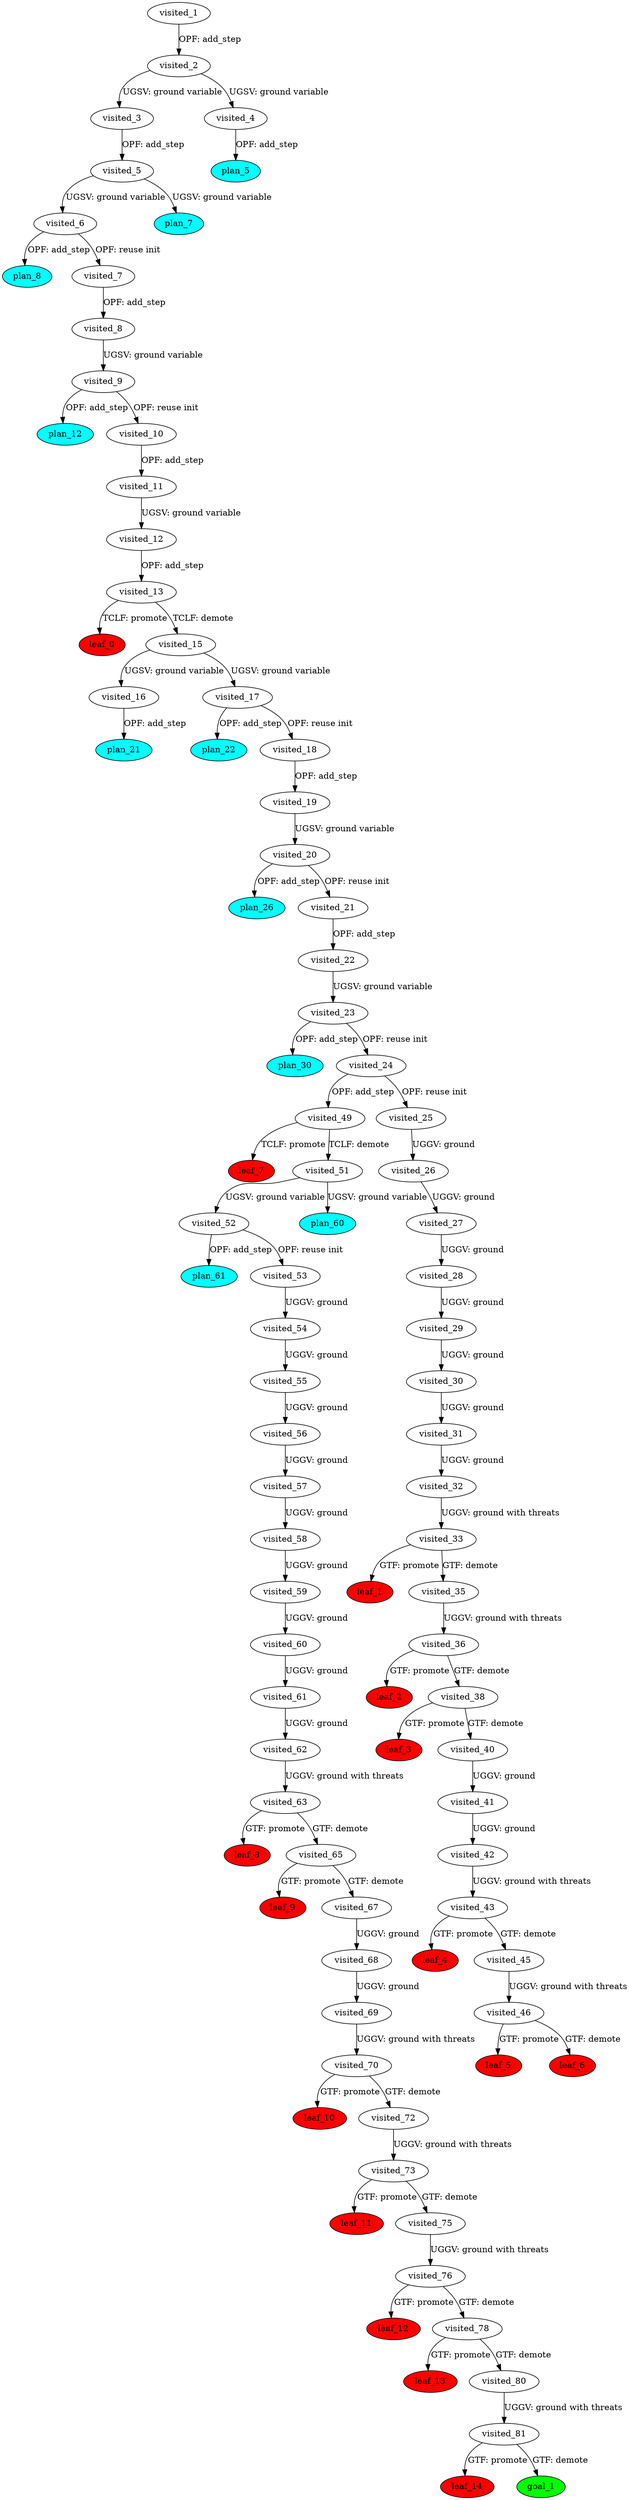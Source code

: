 digraph {
	"0f34bd08-8e10-a3c7-0b4b-af231c4dacfd" [label=plan_0 fillcolor=cyan style=filled]
	"0f34bd08-8e10-a3c7-0b4b-af231c4dacfd" [label=visited_1 fillcolor=white style=filled]
	"c6e9c9c4-df46-6896-cdbc-3b08abc9fbb3" [label=plan_1 fillcolor=cyan style=filled]
	"0f34bd08-8e10-a3c7-0b4b-af231c4dacfd" -> "c6e9c9c4-df46-6896-cdbc-3b08abc9fbb3" [label="OPF: add_step"]
	"c6e9c9c4-df46-6896-cdbc-3b08abc9fbb3" [label=visited_2 fillcolor=white style=filled]
	"6a3098aa-6729-fb46-4418-dce5fad5ab17" [label=plan_2 fillcolor=cyan style=filled]
	"c6e9c9c4-df46-6896-cdbc-3b08abc9fbb3" -> "6a3098aa-6729-fb46-4418-dce5fad5ab17" [label="UGSV: ground variable"]
	"f70f8b81-4f83-90da-19a4-8e556cf1bb98" [label=plan_3 fillcolor=cyan style=filled]
	"c6e9c9c4-df46-6896-cdbc-3b08abc9fbb3" -> "f70f8b81-4f83-90da-19a4-8e556cf1bb98" [label="UGSV: ground variable"]
	"6a3098aa-6729-fb46-4418-dce5fad5ab17" [label=visited_3 fillcolor=white style=filled]
	"066208b6-96dd-4b80-a078-6e8f54909f0a" [label=plan_4 fillcolor=cyan style=filled]
	"6a3098aa-6729-fb46-4418-dce5fad5ab17" -> "066208b6-96dd-4b80-a078-6e8f54909f0a" [label="OPF: add_step"]
	"f70f8b81-4f83-90da-19a4-8e556cf1bb98" [label=visited_4 fillcolor=white style=filled]
	"aaef0591-3fd1-80e5-50a6-eb2200c65ec8" [label=plan_5 fillcolor=cyan style=filled]
	"f70f8b81-4f83-90da-19a4-8e556cf1bb98" -> "aaef0591-3fd1-80e5-50a6-eb2200c65ec8" [label="OPF: add_step"]
	"066208b6-96dd-4b80-a078-6e8f54909f0a" [label=visited_5 fillcolor=white style=filled]
	"6a21ab97-d04c-5e8e-1eca-88d3af665d67" [label=plan_6 fillcolor=cyan style=filled]
	"066208b6-96dd-4b80-a078-6e8f54909f0a" -> "6a21ab97-d04c-5e8e-1eca-88d3af665d67" [label="UGSV: ground variable"]
	"bff9e3b2-8e79-8982-9a5d-5ace61d9407c" [label=plan_7 fillcolor=cyan style=filled]
	"066208b6-96dd-4b80-a078-6e8f54909f0a" -> "bff9e3b2-8e79-8982-9a5d-5ace61d9407c" [label="UGSV: ground variable"]
	"6a21ab97-d04c-5e8e-1eca-88d3af665d67" [label=visited_6 fillcolor=white style=filled]
	"e877a70d-692f-e76c-1a20-4dcc4ae8e236" [label=plan_8 fillcolor=cyan style=filled]
	"6a21ab97-d04c-5e8e-1eca-88d3af665d67" -> "e877a70d-692f-e76c-1a20-4dcc4ae8e236" [label="OPF: add_step"]
	"9c4cc0fd-fee4-4434-1d2b-11d0e976d79f" [label=plan_9 fillcolor=cyan style=filled]
	"6a21ab97-d04c-5e8e-1eca-88d3af665d67" -> "9c4cc0fd-fee4-4434-1d2b-11d0e976d79f" [label="OPF: reuse init"]
	"9c4cc0fd-fee4-4434-1d2b-11d0e976d79f" [label=visited_7 fillcolor=white style=filled]
	"11269f9e-03c0-ca01-ce98-6e40723182d4" [label=plan_10 fillcolor=cyan style=filled]
	"9c4cc0fd-fee4-4434-1d2b-11d0e976d79f" -> "11269f9e-03c0-ca01-ce98-6e40723182d4" [label="OPF: add_step"]
	"11269f9e-03c0-ca01-ce98-6e40723182d4" [label=visited_8 fillcolor=white style=filled]
	"156c992b-cc97-7171-f926-393cf1974022" [label=plan_11 fillcolor=cyan style=filled]
	"11269f9e-03c0-ca01-ce98-6e40723182d4" -> "156c992b-cc97-7171-f926-393cf1974022" [label="UGSV: ground variable"]
	"156c992b-cc97-7171-f926-393cf1974022" [label=visited_9 fillcolor=white style=filled]
	"b3aa475c-af31-4f40-5e8f-7d7e3c36c559" [label=plan_12 fillcolor=cyan style=filled]
	"156c992b-cc97-7171-f926-393cf1974022" -> "b3aa475c-af31-4f40-5e8f-7d7e3c36c559" [label="OPF: add_step"]
	"6624f8ed-ed96-5f31-8bef-2ae1f87339cc" [label=plan_13 fillcolor=cyan style=filled]
	"156c992b-cc97-7171-f926-393cf1974022" -> "6624f8ed-ed96-5f31-8bef-2ae1f87339cc" [label="OPF: reuse init"]
	"6624f8ed-ed96-5f31-8bef-2ae1f87339cc" [label=visited_10 fillcolor=white style=filled]
	"88fc929a-4dda-6b87-4291-b38ce4e7e7a3" [label=plan_14 fillcolor=cyan style=filled]
	"6624f8ed-ed96-5f31-8bef-2ae1f87339cc" -> "88fc929a-4dda-6b87-4291-b38ce4e7e7a3" [label="OPF: add_step"]
	"88fc929a-4dda-6b87-4291-b38ce4e7e7a3" [label=visited_11 fillcolor=white style=filled]
	"673a0c97-987e-828b-4caf-ae2b15caf379" [label=plan_15 fillcolor=cyan style=filled]
	"88fc929a-4dda-6b87-4291-b38ce4e7e7a3" -> "673a0c97-987e-828b-4caf-ae2b15caf379" [label="UGSV: ground variable"]
	"673a0c97-987e-828b-4caf-ae2b15caf379" [label=visited_12 fillcolor=white style=filled]
	"82ca3ac9-2867-9c72-ef24-5e07158327a4" [label=plan_16 fillcolor=cyan style=filled]
	"673a0c97-987e-828b-4caf-ae2b15caf379" -> "82ca3ac9-2867-9c72-ef24-5e07158327a4" [label="OPF: add_step"]
	"82ca3ac9-2867-9c72-ef24-5e07158327a4" [label=visited_13 fillcolor=white style=filled]
	"7e8e148b-0b44-f907-6d59-ae125ac7b94d" [label=plan_17 fillcolor=cyan style=filled]
	"82ca3ac9-2867-9c72-ef24-5e07158327a4" -> "7e8e148b-0b44-f907-6d59-ae125ac7b94d" [label="TCLF: promote"]
	"3f843c8f-a46f-87b5-8d45-e921e64b5523" [label=plan_18 fillcolor=cyan style=filled]
	"82ca3ac9-2867-9c72-ef24-5e07158327a4" -> "3f843c8f-a46f-87b5-8d45-e921e64b5523" [label="TCLF: demote"]
	"7e8e148b-0b44-f907-6d59-ae125ac7b94d" [label=visited_14 fillcolor=white style=filled]
	"7e8e148b-0b44-f907-6d59-ae125ac7b94d" [label=leaf_0 fillcolor=red style=filled]
	"3f843c8f-a46f-87b5-8d45-e921e64b5523" [label=visited_15 fillcolor=white style=filled]
	"ac97e067-48bb-ec17-7ccd-3eb62d51ca94" [label=plan_19 fillcolor=cyan style=filled]
	"3f843c8f-a46f-87b5-8d45-e921e64b5523" -> "ac97e067-48bb-ec17-7ccd-3eb62d51ca94" [label="UGSV: ground variable"]
	"8d9f42bc-b0e0-d156-cef8-8a52e4cda3b9" [label=plan_20 fillcolor=cyan style=filled]
	"3f843c8f-a46f-87b5-8d45-e921e64b5523" -> "8d9f42bc-b0e0-d156-cef8-8a52e4cda3b9" [label="UGSV: ground variable"]
	"ac97e067-48bb-ec17-7ccd-3eb62d51ca94" [label=visited_16 fillcolor=white style=filled]
	"b90db373-5553-9a05-3960-a10e8ee56246" [label=plan_21 fillcolor=cyan style=filled]
	"ac97e067-48bb-ec17-7ccd-3eb62d51ca94" -> "b90db373-5553-9a05-3960-a10e8ee56246" [label="OPF: add_step"]
	"8d9f42bc-b0e0-d156-cef8-8a52e4cda3b9" [label=visited_17 fillcolor=white style=filled]
	"56885791-8f92-c2c3-2727-aea402f93785" [label=plan_22 fillcolor=cyan style=filled]
	"8d9f42bc-b0e0-d156-cef8-8a52e4cda3b9" -> "56885791-8f92-c2c3-2727-aea402f93785" [label="OPF: add_step"]
	"fcce4fb6-fd97-a595-26be-21e57ac20f0f" [label=plan_23 fillcolor=cyan style=filled]
	"8d9f42bc-b0e0-d156-cef8-8a52e4cda3b9" -> "fcce4fb6-fd97-a595-26be-21e57ac20f0f" [label="OPF: reuse init"]
	"fcce4fb6-fd97-a595-26be-21e57ac20f0f" [label=visited_18 fillcolor=white style=filled]
	"9a18e6bb-71f6-f1a8-86f7-3047c0bdbeaf" [label=plan_24 fillcolor=cyan style=filled]
	"fcce4fb6-fd97-a595-26be-21e57ac20f0f" -> "9a18e6bb-71f6-f1a8-86f7-3047c0bdbeaf" [label="OPF: add_step"]
	"9a18e6bb-71f6-f1a8-86f7-3047c0bdbeaf" [label=visited_19 fillcolor=white style=filled]
	"e8f66646-059d-42e6-b348-f0fed47ebb90" [label=plan_25 fillcolor=cyan style=filled]
	"9a18e6bb-71f6-f1a8-86f7-3047c0bdbeaf" -> "e8f66646-059d-42e6-b348-f0fed47ebb90" [label="UGSV: ground variable"]
	"e8f66646-059d-42e6-b348-f0fed47ebb90" [label=visited_20 fillcolor=white style=filled]
	"f4c621ef-e80b-bc7a-5c3d-ae7b2a630401" [label=plan_26 fillcolor=cyan style=filled]
	"e8f66646-059d-42e6-b348-f0fed47ebb90" -> "f4c621ef-e80b-bc7a-5c3d-ae7b2a630401" [label="OPF: add_step"]
	"00bae133-babf-9447-e855-6690f4d85745" [label=plan_27 fillcolor=cyan style=filled]
	"e8f66646-059d-42e6-b348-f0fed47ebb90" -> "00bae133-babf-9447-e855-6690f4d85745" [label="OPF: reuse init"]
	"00bae133-babf-9447-e855-6690f4d85745" [label=visited_21 fillcolor=white style=filled]
	"d554fadf-7633-9d1d-6694-940dddc5c146" [label=plan_28 fillcolor=cyan style=filled]
	"00bae133-babf-9447-e855-6690f4d85745" -> "d554fadf-7633-9d1d-6694-940dddc5c146" [label="OPF: add_step"]
	"d554fadf-7633-9d1d-6694-940dddc5c146" [label=visited_22 fillcolor=white style=filled]
	"0c9ef5aa-a8ef-a3a9-cdb7-5f5750452f2b" [label=plan_29 fillcolor=cyan style=filled]
	"d554fadf-7633-9d1d-6694-940dddc5c146" -> "0c9ef5aa-a8ef-a3a9-cdb7-5f5750452f2b" [label="UGSV: ground variable"]
	"0c9ef5aa-a8ef-a3a9-cdb7-5f5750452f2b" [label=visited_23 fillcolor=white style=filled]
	"2e3a9584-adf5-38fc-995f-2694b8edffe8" [label=plan_30 fillcolor=cyan style=filled]
	"0c9ef5aa-a8ef-a3a9-cdb7-5f5750452f2b" -> "2e3a9584-adf5-38fc-995f-2694b8edffe8" [label="OPF: add_step"]
	"a7f3cf5c-9818-13c7-0657-894f0c953522" [label=plan_31 fillcolor=cyan style=filled]
	"0c9ef5aa-a8ef-a3a9-cdb7-5f5750452f2b" -> "a7f3cf5c-9818-13c7-0657-894f0c953522" [label="OPF: reuse init"]
	"a7f3cf5c-9818-13c7-0657-894f0c953522" [label=visited_24 fillcolor=white style=filled]
	"ce972144-4d17-094c-9288-cbf5a6bd63a4" [label=plan_32 fillcolor=cyan style=filled]
	"a7f3cf5c-9818-13c7-0657-894f0c953522" -> "ce972144-4d17-094c-9288-cbf5a6bd63a4" [label="OPF: add_step"]
	"f6fa5eb6-51a5-8b4e-c49c-00424efb4227" [label=plan_33 fillcolor=cyan style=filled]
	"a7f3cf5c-9818-13c7-0657-894f0c953522" -> "f6fa5eb6-51a5-8b4e-c49c-00424efb4227" [label="OPF: reuse init"]
	"f6fa5eb6-51a5-8b4e-c49c-00424efb4227" [label=visited_25 fillcolor=white style=filled]
	"81a4dce0-c800-9f5e-3139-c12d3881efd7" [label=plan_34 fillcolor=cyan style=filled]
	"f6fa5eb6-51a5-8b4e-c49c-00424efb4227" -> "81a4dce0-c800-9f5e-3139-c12d3881efd7" [label="UGGV: ground"]
	"81a4dce0-c800-9f5e-3139-c12d3881efd7" [label=visited_26 fillcolor=white style=filled]
	"6cd6b9e1-0765-6c22-9bcd-e988ce25d281" [label=plan_35 fillcolor=cyan style=filled]
	"81a4dce0-c800-9f5e-3139-c12d3881efd7" -> "6cd6b9e1-0765-6c22-9bcd-e988ce25d281" [label="UGGV: ground"]
	"6cd6b9e1-0765-6c22-9bcd-e988ce25d281" [label=visited_27 fillcolor=white style=filled]
	"c84042f9-db66-cc53-3e15-91ee217fc48c" [label=plan_36 fillcolor=cyan style=filled]
	"6cd6b9e1-0765-6c22-9bcd-e988ce25d281" -> "c84042f9-db66-cc53-3e15-91ee217fc48c" [label="UGGV: ground"]
	"c84042f9-db66-cc53-3e15-91ee217fc48c" [label=visited_28 fillcolor=white style=filled]
	"6789278d-cc86-ac85-4212-173f5e997f0d" [label=plan_37 fillcolor=cyan style=filled]
	"c84042f9-db66-cc53-3e15-91ee217fc48c" -> "6789278d-cc86-ac85-4212-173f5e997f0d" [label="UGGV: ground"]
	"6789278d-cc86-ac85-4212-173f5e997f0d" [label=visited_29 fillcolor=white style=filled]
	"217c82b1-c884-fac6-619a-4805e03a0ab6" [label=plan_38 fillcolor=cyan style=filled]
	"6789278d-cc86-ac85-4212-173f5e997f0d" -> "217c82b1-c884-fac6-619a-4805e03a0ab6" [label="UGGV: ground"]
	"217c82b1-c884-fac6-619a-4805e03a0ab6" [label=visited_30 fillcolor=white style=filled]
	"c53a8da2-2f2f-f254-a22f-3da5dab2a215" [label=plan_39 fillcolor=cyan style=filled]
	"217c82b1-c884-fac6-619a-4805e03a0ab6" -> "c53a8da2-2f2f-f254-a22f-3da5dab2a215" [label="UGGV: ground"]
	"c53a8da2-2f2f-f254-a22f-3da5dab2a215" [label=visited_31 fillcolor=white style=filled]
	"4a086284-b35a-6b1c-5625-583a6b32264f" [label=plan_40 fillcolor=cyan style=filled]
	"c53a8da2-2f2f-f254-a22f-3da5dab2a215" -> "4a086284-b35a-6b1c-5625-583a6b32264f" [label="UGGV: ground"]
	"4a086284-b35a-6b1c-5625-583a6b32264f" [label=visited_32 fillcolor=white style=filled]
	"58d687f6-9bb5-a052-9a88-d62a55812914" [label=plan_41 fillcolor=cyan style=filled]
	"4a086284-b35a-6b1c-5625-583a6b32264f" -> "58d687f6-9bb5-a052-9a88-d62a55812914" [label="UGGV: ground with threats"]
	"58d687f6-9bb5-a052-9a88-d62a55812914" [label=visited_33 fillcolor=white style=filled]
	"02580dcb-0dbf-38ed-ece3-e35d3a99542f" [label=plan_42 fillcolor=cyan style=filled]
	"58d687f6-9bb5-a052-9a88-d62a55812914" -> "02580dcb-0dbf-38ed-ece3-e35d3a99542f" [label="GTF: promote"]
	"6ced484e-acde-5588-ee92-0236b1ddecb7" [label=plan_43 fillcolor=cyan style=filled]
	"58d687f6-9bb5-a052-9a88-d62a55812914" -> "6ced484e-acde-5588-ee92-0236b1ddecb7" [label="GTF: demote"]
	"02580dcb-0dbf-38ed-ece3-e35d3a99542f" [label=visited_34 fillcolor=white style=filled]
	"02580dcb-0dbf-38ed-ece3-e35d3a99542f" [label=leaf_1 fillcolor=red style=filled]
	"6ced484e-acde-5588-ee92-0236b1ddecb7" [label=visited_35 fillcolor=white style=filled]
	"2e58e57a-4b4a-f20d-26f3-af262cc6c3c2" [label=plan_44 fillcolor=cyan style=filled]
	"6ced484e-acde-5588-ee92-0236b1ddecb7" -> "2e58e57a-4b4a-f20d-26f3-af262cc6c3c2" [label="UGGV: ground with threats"]
	"2e58e57a-4b4a-f20d-26f3-af262cc6c3c2" [label=visited_36 fillcolor=white style=filled]
	"73b171e5-cc56-4dff-c314-d41cf699734e" [label=plan_45 fillcolor=cyan style=filled]
	"2e58e57a-4b4a-f20d-26f3-af262cc6c3c2" -> "73b171e5-cc56-4dff-c314-d41cf699734e" [label="GTF: promote"]
	"7a761f37-e1a0-6de2-f6de-974a6d9d5598" [label=plan_46 fillcolor=cyan style=filled]
	"2e58e57a-4b4a-f20d-26f3-af262cc6c3c2" -> "7a761f37-e1a0-6de2-f6de-974a6d9d5598" [label="GTF: demote"]
	"73b171e5-cc56-4dff-c314-d41cf699734e" [label=visited_37 fillcolor=white style=filled]
	"73b171e5-cc56-4dff-c314-d41cf699734e" [label=leaf_2 fillcolor=red style=filled]
	"7a761f37-e1a0-6de2-f6de-974a6d9d5598" [label=visited_38 fillcolor=white style=filled]
	"4f848c31-7954-af2d-a819-d4b9b1a6aed3" [label=plan_47 fillcolor=cyan style=filled]
	"7a761f37-e1a0-6de2-f6de-974a6d9d5598" -> "4f848c31-7954-af2d-a819-d4b9b1a6aed3" [label="GTF: promote"]
	"50e5b83b-c388-fb0e-2263-e16c66b768bd" [label=plan_48 fillcolor=cyan style=filled]
	"7a761f37-e1a0-6de2-f6de-974a6d9d5598" -> "50e5b83b-c388-fb0e-2263-e16c66b768bd" [label="GTF: demote"]
	"4f848c31-7954-af2d-a819-d4b9b1a6aed3" [label=visited_39 fillcolor=white style=filled]
	"4f848c31-7954-af2d-a819-d4b9b1a6aed3" [label=leaf_3 fillcolor=red style=filled]
	"50e5b83b-c388-fb0e-2263-e16c66b768bd" [label=visited_40 fillcolor=white style=filled]
	"071a8d53-63e0-7207-113c-b0099cff77c5" [label=plan_49 fillcolor=cyan style=filled]
	"50e5b83b-c388-fb0e-2263-e16c66b768bd" -> "071a8d53-63e0-7207-113c-b0099cff77c5" [label="UGGV: ground"]
	"071a8d53-63e0-7207-113c-b0099cff77c5" [label=visited_41 fillcolor=white style=filled]
	"47eb1172-2d47-d84c-143d-9bff1a89383c" [label=plan_50 fillcolor=cyan style=filled]
	"071a8d53-63e0-7207-113c-b0099cff77c5" -> "47eb1172-2d47-d84c-143d-9bff1a89383c" [label="UGGV: ground"]
	"47eb1172-2d47-d84c-143d-9bff1a89383c" [label=visited_42 fillcolor=white style=filled]
	"da0eb3c3-f8f0-01ae-e924-e01a5f5cc473" [label=plan_51 fillcolor=cyan style=filled]
	"47eb1172-2d47-d84c-143d-9bff1a89383c" -> "da0eb3c3-f8f0-01ae-e924-e01a5f5cc473" [label="UGGV: ground with threats"]
	"da0eb3c3-f8f0-01ae-e924-e01a5f5cc473" [label=visited_43 fillcolor=white style=filled]
	"404eb634-f4e0-270e-d0b6-8d0280dc3ba1" [label=plan_52 fillcolor=cyan style=filled]
	"da0eb3c3-f8f0-01ae-e924-e01a5f5cc473" -> "404eb634-f4e0-270e-d0b6-8d0280dc3ba1" [label="GTF: promote"]
	"a3b0e3da-845e-aab9-cc00-7490888d7c51" [label=plan_53 fillcolor=cyan style=filled]
	"da0eb3c3-f8f0-01ae-e924-e01a5f5cc473" -> "a3b0e3da-845e-aab9-cc00-7490888d7c51" [label="GTF: demote"]
	"404eb634-f4e0-270e-d0b6-8d0280dc3ba1" [label=visited_44 fillcolor=white style=filled]
	"404eb634-f4e0-270e-d0b6-8d0280dc3ba1" [label=leaf_4 fillcolor=red style=filled]
	"a3b0e3da-845e-aab9-cc00-7490888d7c51" [label=visited_45 fillcolor=white style=filled]
	"896f07e5-fabb-d975-e789-3317c2afaa5f" [label=plan_54 fillcolor=cyan style=filled]
	"a3b0e3da-845e-aab9-cc00-7490888d7c51" -> "896f07e5-fabb-d975-e789-3317c2afaa5f" [label="UGGV: ground with threats"]
	"896f07e5-fabb-d975-e789-3317c2afaa5f" [label=visited_46 fillcolor=white style=filled]
	"96bc3f42-797e-6c89-1bbc-af4503d7f55b" [label=plan_55 fillcolor=cyan style=filled]
	"896f07e5-fabb-d975-e789-3317c2afaa5f" -> "96bc3f42-797e-6c89-1bbc-af4503d7f55b" [label="GTF: promote"]
	"7b2ff249-6565-8fc1-fb62-f1dc842a4b95" [label=plan_56 fillcolor=cyan style=filled]
	"896f07e5-fabb-d975-e789-3317c2afaa5f" -> "7b2ff249-6565-8fc1-fb62-f1dc842a4b95" [label="GTF: demote"]
	"96bc3f42-797e-6c89-1bbc-af4503d7f55b" [label=visited_47 fillcolor=white style=filled]
	"96bc3f42-797e-6c89-1bbc-af4503d7f55b" [label=leaf_5 fillcolor=red style=filled]
	"7b2ff249-6565-8fc1-fb62-f1dc842a4b95" [label=visited_48 fillcolor=white style=filled]
	"7b2ff249-6565-8fc1-fb62-f1dc842a4b95" [label=leaf_6 fillcolor=red style=filled]
	"ce972144-4d17-094c-9288-cbf5a6bd63a4" [label=visited_49 fillcolor=white style=filled]
	"8f0f7109-fddb-eb80-7e99-cb58b601efce" [label=plan_57 fillcolor=cyan style=filled]
	"ce972144-4d17-094c-9288-cbf5a6bd63a4" -> "8f0f7109-fddb-eb80-7e99-cb58b601efce" [label="TCLF: promote"]
	"14420114-dfe7-04a4-3225-70ff20baeb3f" [label=plan_58 fillcolor=cyan style=filled]
	"ce972144-4d17-094c-9288-cbf5a6bd63a4" -> "14420114-dfe7-04a4-3225-70ff20baeb3f" [label="TCLF: demote"]
	"8f0f7109-fddb-eb80-7e99-cb58b601efce" [label=visited_50 fillcolor=white style=filled]
	"8f0f7109-fddb-eb80-7e99-cb58b601efce" [label=leaf_7 fillcolor=red style=filled]
	"14420114-dfe7-04a4-3225-70ff20baeb3f" [label=visited_51 fillcolor=white style=filled]
	"e1ea1d2e-9874-4952-93ed-4b5c2c4276b2" [label=plan_59 fillcolor=cyan style=filled]
	"14420114-dfe7-04a4-3225-70ff20baeb3f" -> "e1ea1d2e-9874-4952-93ed-4b5c2c4276b2" [label="UGSV: ground variable"]
	"ee4401c9-71af-c5ff-5bbd-cdb6f117bec0" [label=plan_60 fillcolor=cyan style=filled]
	"14420114-dfe7-04a4-3225-70ff20baeb3f" -> "ee4401c9-71af-c5ff-5bbd-cdb6f117bec0" [label="UGSV: ground variable"]
	"e1ea1d2e-9874-4952-93ed-4b5c2c4276b2" [label=visited_52 fillcolor=white style=filled]
	"ee550e96-037c-9932-e5b3-2f0bc91ca763" [label=plan_61 fillcolor=cyan style=filled]
	"e1ea1d2e-9874-4952-93ed-4b5c2c4276b2" -> "ee550e96-037c-9932-e5b3-2f0bc91ca763" [label="OPF: add_step"]
	"20bf262b-4f4c-9fe8-2cc1-8e4d83992e41" [label=plan_62 fillcolor=cyan style=filled]
	"e1ea1d2e-9874-4952-93ed-4b5c2c4276b2" -> "20bf262b-4f4c-9fe8-2cc1-8e4d83992e41" [label="OPF: reuse init"]
	"20bf262b-4f4c-9fe8-2cc1-8e4d83992e41" [label=visited_53 fillcolor=white style=filled]
	"b1d8ea69-8eb7-cd02-abf7-c0281f978761" [label=plan_63 fillcolor=cyan style=filled]
	"20bf262b-4f4c-9fe8-2cc1-8e4d83992e41" -> "b1d8ea69-8eb7-cd02-abf7-c0281f978761" [label="UGGV: ground"]
	"b1d8ea69-8eb7-cd02-abf7-c0281f978761" [label=visited_54 fillcolor=white style=filled]
	"53054058-80e2-ee40-3b89-1988c04d3cca" [label=plan_64 fillcolor=cyan style=filled]
	"b1d8ea69-8eb7-cd02-abf7-c0281f978761" -> "53054058-80e2-ee40-3b89-1988c04d3cca" [label="UGGV: ground"]
	"53054058-80e2-ee40-3b89-1988c04d3cca" [label=visited_55 fillcolor=white style=filled]
	"cc02ae53-5cad-f1a9-40d2-e1bee0ef3416" [label=plan_65 fillcolor=cyan style=filled]
	"53054058-80e2-ee40-3b89-1988c04d3cca" -> "cc02ae53-5cad-f1a9-40d2-e1bee0ef3416" [label="UGGV: ground"]
	"cc02ae53-5cad-f1a9-40d2-e1bee0ef3416" [label=visited_56 fillcolor=white style=filled]
	"44b2e5aa-f334-bf9b-fadd-e398c09eb13e" [label=plan_66 fillcolor=cyan style=filled]
	"cc02ae53-5cad-f1a9-40d2-e1bee0ef3416" -> "44b2e5aa-f334-bf9b-fadd-e398c09eb13e" [label="UGGV: ground"]
	"44b2e5aa-f334-bf9b-fadd-e398c09eb13e" [label=visited_57 fillcolor=white style=filled]
	"f1cf851b-ad02-94a0-080c-28ad0c11f642" [label=plan_67 fillcolor=cyan style=filled]
	"44b2e5aa-f334-bf9b-fadd-e398c09eb13e" -> "f1cf851b-ad02-94a0-080c-28ad0c11f642" [label="UGGV: ground"]
	"f1cf851b-ad02-94a0-080c-28ad0c11f642" [label=visited_58 fillcolor=white style=filled]
	"a71f4b37-4e35-7338-4124-98f96de27e22" [label=plan_68 fillcolor=cyan style=filled]
	"f1cf851b-ad02-94a0-080c-28ad0c11f642" -> "a71f4b37-4e35-7338-4124-98f96de27e22" [label="UGGV: ground"]
	"a71f4b37-4e35-7338-4124-98f96de27e22" [label=visited_59 fillcolor=white style=filled]
	"779bfee4-a6f7-0a50-4903-528a5e0fb618" [label=plan_69 fillcolor=cyan style=filled]
	"a71f4b37-4e35-7338-4124-98f96de27e22" -> "779bfee4-a6f7-0a50-4903-528a5e0fb618" [label="UGGV: ground"]
	"779bfee4-a6f7-0a50-4903-528a5e0fb618" [label=visited_60 fillcolor=white style=filled]
	"deafd27f-2548-cb37-bd61-676d56aa814e" [label=plan_70 fillcolor=cyan style=filled]
	"779bfee4-a6f7-0a50-4903-528a5e0fb618" -> "deafd27f-2548-cb37-bd61-676d56aa814e" [label="UGGV: ground"]
	"deafd27f-2548-cb37-bd61-676d56aa814e" [label=visited_61 fillcolor=white style=filled]
	"13a2dc03-e14b-400f-d873-56e93262188f" [label=plan_71 fillcolor=cyan style=filled]
	"deafd27f-2548-cb37-bd61-676d56aa814e" -> "13a2dc03-e14b-400f-d873-56e93262188f" [label="UGGV: ground"]
	"13a2dc03-e14b-400f-d873-56e93262188f" [label=visited_62 fillcolor=white style=filled]
	"fc16f82a-b682-4487-ef45-88c3277747dc" [label=plan_72 fillcolor=cyan style=filled]
	"13a2dc03-e14b-400f-d873-56e93262188f" -> "fc16f82a-b682-4487-ef45-88c3277747dc" [label="UGGV: ground with threats"]
	"fc16f82a-b682-4487-ef45-88c3277747dc" [label=visited_63 fillcolor=white style=filled]
	"898a52e0-c50e-6599-4914-4c1b728c0b4a" [label=plan_73 fillcolor=cyan style=filled]
	"fc16f82a-b682-4487-ef45-88c3277747dc" -> "898a52e0-c50e-6599-4914-4c1b728c0b4a" [label="GTF: promote"]
	"bb20fea4-bc89-e2fe-c3ed-fa0e9d620006" [label=plan_74 fillcolor=cyan style=filled]
	"fc16f82a-b682-4487-ef45-88c3277747dc" -> "bb20fea4-bc89-e2fe-c3ed-fa0e9d620006" [label="GTF: demote"]
	"898a52e0-c50e-6599-4914-4c1b728c0b4a" [label=visited_64 fillcolor=white style=filled]
	"898a52e0-c50e-6599-4914-4c1b728c0b4a" [label=leaf_8 fillcolor=red style=filled]
	"bb20fea4-bc89-e2fe-c3ed-fa0e9d620006" [label=visited_65 fillcolor=white style=filled]
	"f0a968a6-aea2-d49e-7dc2-c940fa26897a" [label=plan_75 fillcolor=cyan style=filled]
	"bb20fea4-bc89-e2fe-c3ed-fa0e9d620006" -> "f0a968a6-aea2-d49e-7dc2-c940fa26897a" [label="GTF: promote"]
	"fbb8d9fe-d0cb-16e9-bbc2-b67c9eec1868" [label=plan_76 fillcolor=cyan style=filled]
	"bb20fea4-bc89-e2fe-c3ed-fa0e9d620006" -> "fbb8d9fe-d0cb-16e9-bbc2-b67c9eec1868" [label="GTF: demote"]
	"f0a968a6-aea2-d49e-7dc2-c940fa26897a" [label=visited_66 fillcolor=white style=filled]
	"f0a968a6-aea2-d49e-7dc2-c940fa26897a" [label=leaf_9 fillcolor=red style=filled]
	"fbb8d9fe-d0cb-16e9-bbc2-b67c9eec1868" [label=visited_67 fillcolor=white style=filled]
	"e6b31a27-703a-382b-7364-5c1b15b9d469" [label=plan_77 fillcolor=cyan style=filled]
	"fbb8d9fe-d0cb-16e9-bbc2-b67c9eec1868" -> "e6b31a27-703a-382b-7364-5c1b15b9d469" [label="UGGV: ground"]
	"e6b31a27-703a-382b-7364-5c1b15b9d469" [label=visited_68 fillcolor=white style=filled]
	"34cec306-c39f-cfb3-65ec-c39cc6079cb1" [label=plan_78 fillcolor=cyan style=filled]
	"e6b31a27-703a-382b-7364-5c1b15b9d469" -> "34cec306-c39f-cfb3-65ec-c39cc6079cb1" [label="UGGV: ground"]
	"34cec306-c39f-cfb3-65ec-c39cc6079cb1" [label=visited_69 fillcolor=white style=filled]
	"2a966a13-be04-d96e-adb3-5ea8a43a5eda" [label=plan_79 fillcolor=cyan style=filled]
	"34cec306-c39f-cfb3-65ec-c39cc6079cb1" -> "2a966a13-be04-d96e-adb3-5ea8a43a5eda" [label="UGGV: ground with threats"]
	"2a966a13-be04-d96e-adb3-5ea8a43a5eda" [label=visited_70 fillcolor=white style=filled]
	"310e8aed-07dc-4a0c-2b72-d6947d41cba8" [label=plan_80 fillcolor=cyan style=filled]
	"2a966a13-be04-d96e-adb3-5ea8a43a5eda" -> "310e8aed-07dc-4a0c-2b72-d6947d41cba8" [label="GTF: promote"]
	"89f515e0-8e1a-4d7d-d525-89b9de1bad90" [label=plan_81 fillcolor=cyan style=filled]
	"2a966a13-be04-d96e-adb3-5ea8a43a5eda" -> "89f515e0-8e1a-4d7d-d525-89b9de1bad90" [label="GTF: demote"]
	"310e8aed-07dc-4a0c-2b72-d6947d41cba8" [label=visited_71 fillcolor=white style=filled]
	"310e8aed-07dc-4a0c-2b72-d6947d41cba8" [label=leaf_10 fillcolor=red style=filled]
	"89f515e0-8e1a-4d7d-d525-89b9de1bad90" [label=visited_72 fillcolor=white style=filled]
	"5a878212-7988-16f2-e5d2-3d4112a1720b" [label=plan_82 fillcolor=cyan style=filled]
	"89f515e0-8e1a-4d7d-d525-89b9de1bad90" -> "5a878212-7988-16f2-e5d2-3d4112a1720b" [label="UGGV: ground with threats"]
	"5a878212-7988-16f2-e5d2-3d4112a1720b" [label=visited_73 fillcolor=white style=filled]
	"8afb9ff3-a7b1-abcd-033a-c676b6d6e920" [label=plan_83 fillcolor=cyan style=filled]
	"5a878212-7988-16f2-e5d2-3d4112a1720b" -> "8afb9ff3-a7b1-abcd-033a-c676b6d6e920" [label="GTF: promote"]
	"1138b544-d8c7-8cbe-cd1b-30400f8f2932" [label=plan_84 fillcolor=cyan style=filled]
	"5a878212-7988-16f2-e5d2-3d4112a1720b" -> "1138b544-d8c7-8cbe-cd1b-30400f8f2932" [label="GTF: demote"]
	"8afb9ff3-a7b1-abcd-033a-c676b6d6e920" [label=visited_74 fillcolor=white style=filled]
	"8afb9ff3-a7b1-abcd-033a-c676b6d6e920" [label=leaf_11 fillcolor=red style=filled]
	"1138b544-d8c7-8cbe-cd1b-30400f8f2932" [label=visited_75 fillcolor=white style=filled]
	"41431647-0aad-04b7-d3a2-b6cb3f3753af" [label=plan_85 fillcolor=cyan style=filled]
	"1138b544-d8c7-8cbe-cd1b-30400f8f2932" -> "41431647-0aad-04b7-d3a2-b6cb3f3753af" [label="UGGV: ground with threats"]
	"41431647-0aad-04b7-d3a2-b6cb3f3753af" [label=visited_76 fillcolor=white style=filled]
	"31c1b3f3-a2a5-c00c-b6fa-64725436273c" [label=plan_86 fillcolor=cyan style=filled]
	"41431647-0aad-04b7-d3a2-b6cb3f3753af" -> "31c1b3f3-a2a5-c00c-b6fa-64725436273c" [label="GTF: promote"]
	"fe8c686a-9bdf-9c67-62f9-11de087fcdef" [label=plan_87 fillcolor=cyan style=filled]
	"41431647-0aad-04b7-d3a2-b6cb3f3753af" -> "fe8c686a-9bdf-9c67-62f9-11de087fcdef" [label="GTF: demote"]
	"31c1b3f3-a2a5-c00c-b6fa-64725436273c" [label=visited_77 fillcolor=white style=filled]
	"31c1b3f3-a2a5-c00c-b6fa-64725436273c" [label=leaf_12 fillcolor=red style=filled]
	"fe8c686a-9bdf-9c67-62f9-11de087fcdef" [label=visited_78 fillcolor=white style=filled]
	"53332e5d-3ac3-6c05-fa96-a00dcaf6a7d4" [label=plan_88 fillcolor=cyan style=filled]
	"fe8c686a-9bdf-9c67-62f9-11de087fcdef" -> "53332e5d-3ac3-6c05-fa96-a00dcaf6a7d4" [label="GTF: promote"]
	"d46a1235-80c7-50d4-8b9a-0113b81c9d0b" [label=plan_89 fillcolor=cyan style=filled]
	"fe8c686a-9bdf-9c67-62f9-11de087fcdef" -> "d46a1235-80c7-50d4-8b9a-0113b81c9d0b" [label="GTF: demote"]
	"53332e5d-3ac3-6c05-fa96-a00dcaf6a7d4" [label=visited_79 fillcolor=white style=filled]
	"53332e5d-3ac3-6c05-fa96-a00dcaf6a7d4" [label=leaf_13 fillcolor=red style=filled]
	"d46a1235-80c7-50d4-8b9a-0113b81c9d0b" [label=visited_80 fillcolor=white style=filled]
	"3ac1b782-d907-7c2d-54bd-fe613abc666c" [label=plan_90 fillcolor=cyan style=filled]
	"d46a1235-80c7-50d4-8b9a-0113b81c9d0b" -> "3ac1b782-d907-7c2d-54bd-fe613abc666c" [label="UGGV: ground with threats"]
	"3ac1b782-d907-7c2d-54bd-fe613abc666c" [label=visited_81 fillcolor=white style=filled]
	"0927d2fc-0306-53e0-4e3a-bb8ae18f8b8e" [label=plan_91 fillcolor=cyan style=filled]
	"3ac1b782-d907-7c2d-54bd-fe613abc666c" -> "0927d2fc-0306-53e0-4e3a-bb8ae18f8b8e" [label="GTF: promote"]
	"b3338169-dcfc-2b72-ebbb-ae74db9b4d43" [label=plan_92 fillcolor=cyan style=filled]
	"3ac1b782-d907-7c2d-54bd-fe613abc666c" -> "b3338169-dcfc-2b72-ebbb-ae74db9b4d43" [label="GTF: demote"]
	"0927d2fc-0306-53e0-4e3a-bb8ae18f8b8e" [label=visited_82 fillcolor=white style=filled]
	"0927d2fc-0306-53e0-4e3a-bb8ae18f8b8e" [label=leaf_14 fillcolor=red style=filled]
	"b3338169-dcfc-2b72-ebbb-ae74db9b4d43" [label=visited_83 fillcolor=white style=filled]
	"b3338169-dcfc-2b72-ebbb-ae74db9b4d43" [label=goal_1 fillcolor=green style=filled]
}

